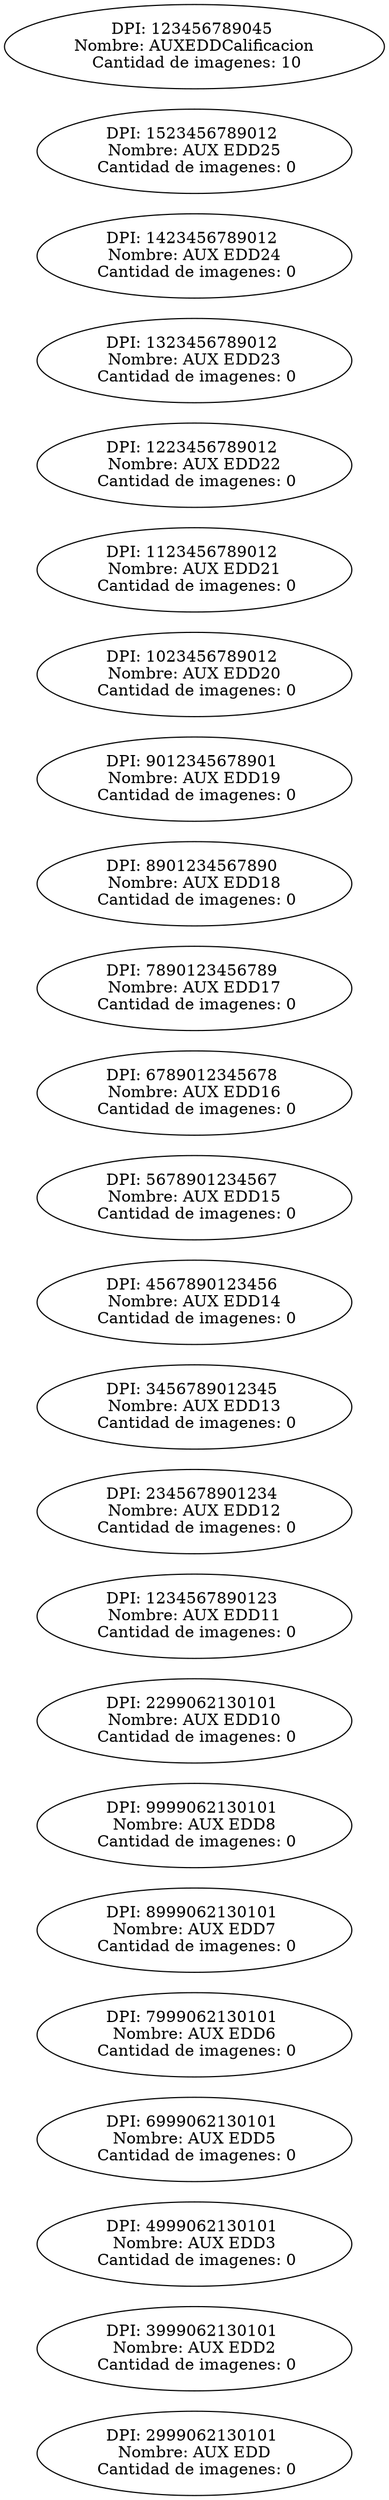  digraph G {
 rankdir=LR
 "dpi2999062130101" [label="DPI: 2999062130101 \n Nombre: AUX EDD \n Cantidad de imagenes: 0"]
 "dpi3999062130101" [label="DPI: 3999062130101 \n Nombre: AUX EDD2 \n Cantidad de imagenes: 0"]
 "dpi4999062130101" [label="DPI: 4999062130101 \n Nombre: AUX EDD3 \n Cantidad de imagenes: 0"]
 "dpi6999062130101" [label="DPI: 6999062130101 \n Nombre: AUX EDD5 \n Cantidad de imagenes: 0"]
 "dpi7999062130101" [label="DPI: 7999062130101 \n Nombre: AUX EDD6 \n Cantidad de imagenes: 0"]
 "dpi8999062130101" [label="DPI: 8999062130101 \n Nombre: AUX EDD7 \n Cantidad de imagenes: 0"]
 "dpi9999062130101" [label="DPI: 9999062130101 \n Nombre: AUX EDD8 \n Cantidad de imagenes: 0"]
 "dpi2299062130101" [label="DPI: 2299062130101 \n Nombre: AUX EDD10 \n Cantidad de imagenes: 0"]
 "dpi1234567890123" [label="DPI: 1234567890123 \n Nombre: AUX EDD11 \n Cantidad de imagenes: 0"]
 "dpi2345678901234" [label="DPI: 2345678901234 \n Nombre: AUX EDD12 \n Cantidad de imagenes: 0"]
 "dpi3456789012345" [label="DPI: 3456789012345 \n Nombre: AUX EDD13 \n Cantidad de imagenes: 0"]
 "dpi4567890123456" [label="DPI: 4567890123456 \n Nombre: AUX EDD14 \n Cantidad de imagenes: 0"]
 "dpi5678901234567" [label="DPI: 5678901234567 \n Nombre: AUX EDD15 \n Cantidad de imagenes: 0"]
 "dpi6789012345678" [label="DPI: 6789012345678 \n Nombre: AUX EDD16 \n Cantidad de imagenes: 0"]
 "dpi7890123456789" [label="DPI: 7890123456789 \n Nombre: AUX EDD17 \n Cantidad de imagenes: 0"]
 "dpi8901234567890" [label="DPI: 8901234567890 \n Nombre: AUX EDD18 \n Cantidad de imagenes: 0"]
 "dpi9012345678901" [label="DPI: 9012345678901 \n Nombre: AUX EDD19 \n Cantidad de imagenes: 0"]
 "dpi1023456789012" [label="DPI: 1023456789012 \n Nombre: AUX EDD20 \n Cantidad de imagenes: 0"]
 "dpi1123456789012" [label="DPI: 1123456789012 \n Nombre: AUX EDD21 \n Cantidad de imagenes: 0"]
 "dpi1223456789012" [label="DPI: 1223456789012 \n Nombre: AUX EDD22 \n Cantidad de imagenes: 0"]
 "dpi1323456789012" [label="DPI: 1323456789012 \n Nombre: AUX EDD23 \n Cantidad de imagenes: 0"]
 "dpi1423456789012" [label="DPI: 1423456789012 \n Nombre: AUX EDD24 \n Cantidad de imagenes: 0"]
 "dpi1523456789012" [label="DPI: 1523456789012 \n Nombre: AUX EDD25 \n Cantidad de imagenes: 0"]
 "dpi123456789045" [label="DPI: 123456789045 \n Nombre: AUXEDDCalificacion \n Cantidad de imagenes: 10"]
 }
